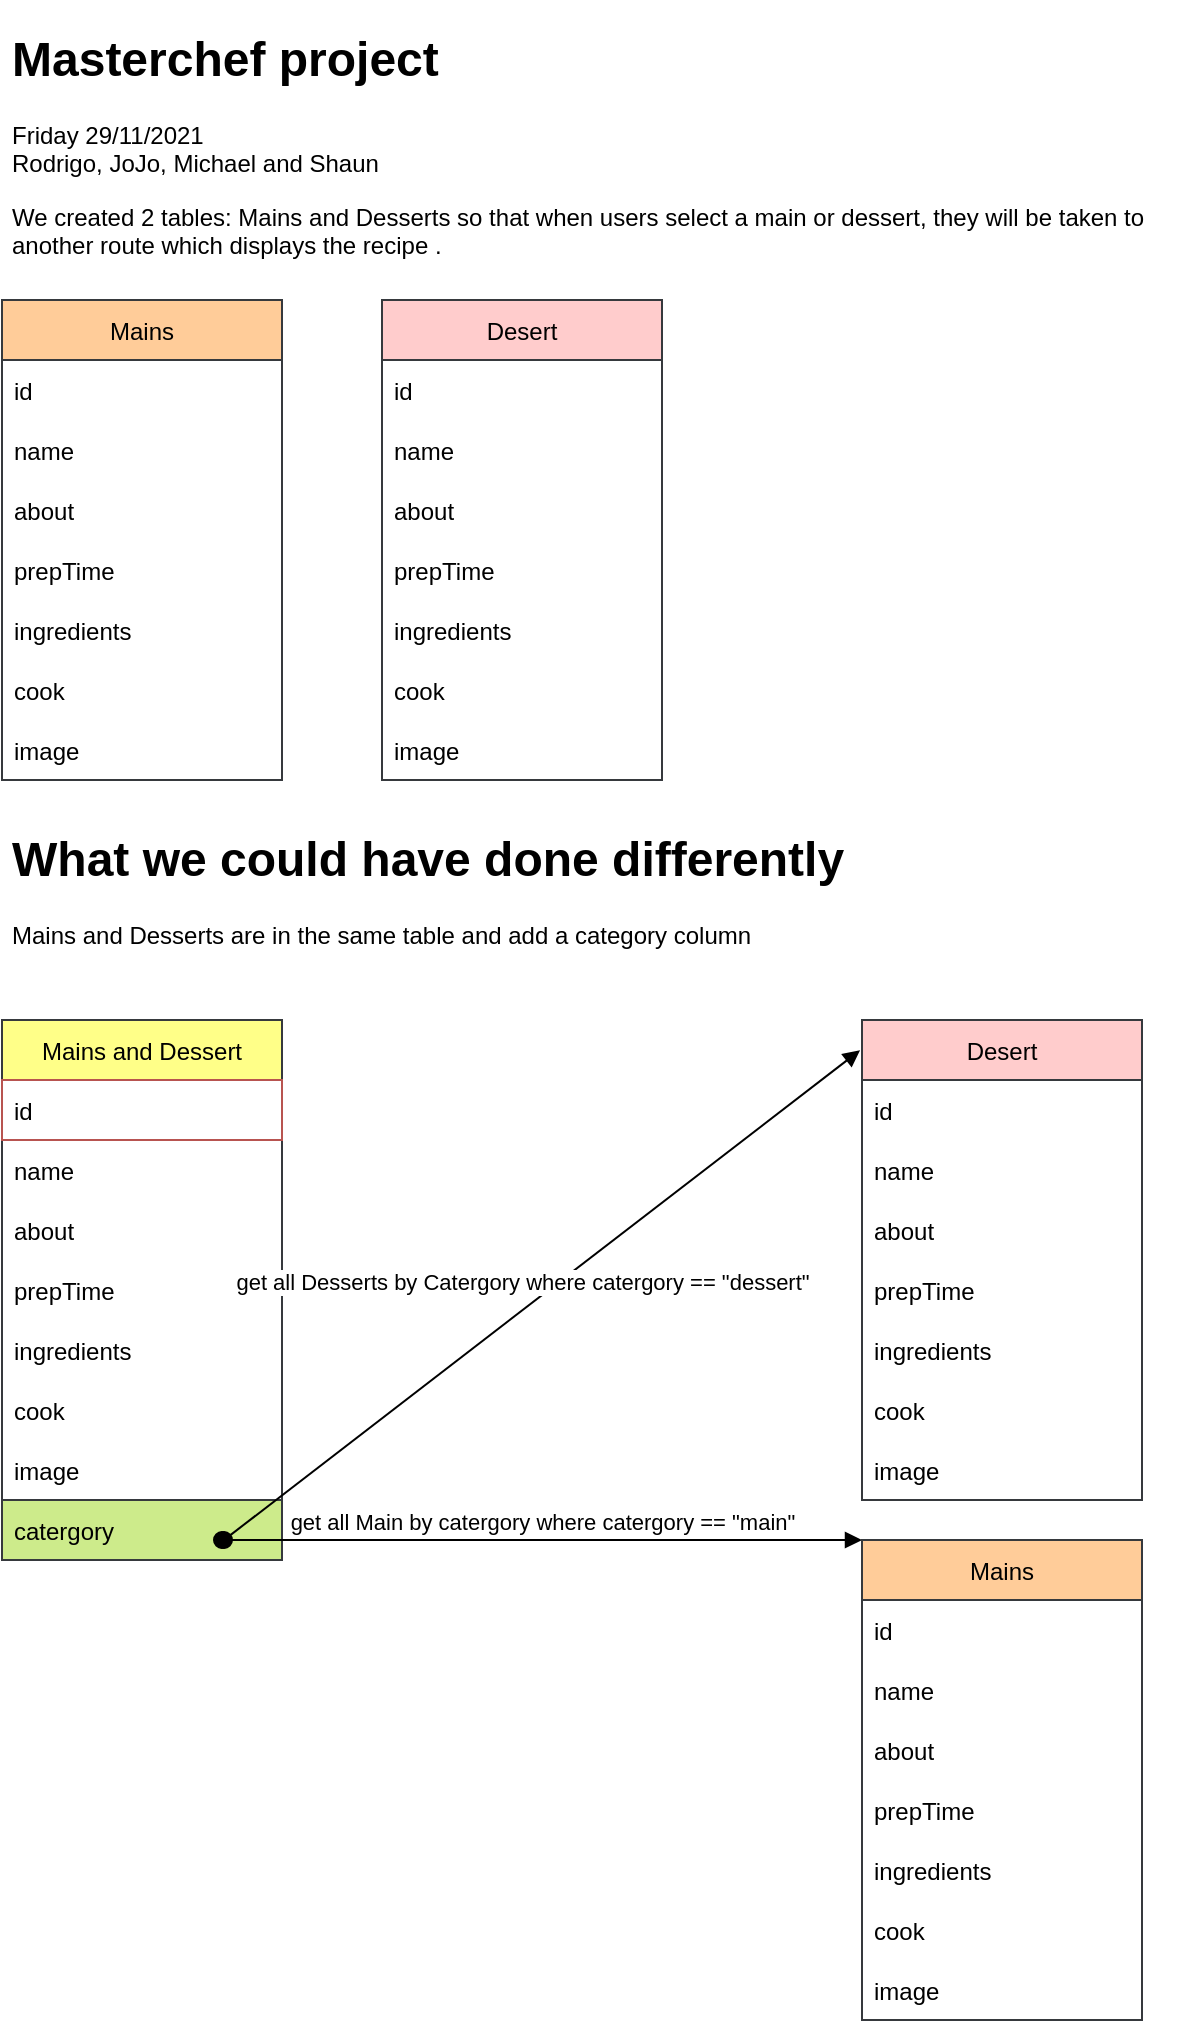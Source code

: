 <mxfile version="15.5.9" type="github">
  <diagram id="C5RBs43oDa-KdzZeNtuy" name="Page-1">
    <mxGraphModel dx="1917" dy="2059" grid="1" gridSize="10" guides="1" tooltips="1" connect="1" arrows="1" fold="1" page="1" pageScale="1" pageWidth="827" pageHeight="1169" math="0" shadow="0">
      <root>
        <mxCell id="WIyWlLk6GJQsqaUBKTNV-0" />
        <mxCell id="WIyWlLk6GJQsqaUBKTNV-1" parent="WIyWlLk6GJQsqaUBKTNV-0" />
        <mxCell id="fcAdkuJn_rCmt_CIeAjP-3" value="&lt;h1&gt;Masterchef project&lt;/h1&gt;&lt;div&gt;Friday 29/11/2021&lt;/div&gt;&lt;div&gt;Rodrigo, JoJo, Michael and Shaun&lt;br&gt;&lt;/div&gt;&lt;p&gt;We created 2 tables: Mains and Desserts so that when users select a main or dessert, they will be taken to another route which displays the recipe .&lt;/p&gt;" style="text;html=1;strokeColor=none;fillColor=none;spacing=5;spacingTop=-20;whiteSpace=wrap;overflow=hidden;rounded=0;" vertex="1" parent="WIyWlLk6GJQsqaUBKTNV-1">
          <mxGeometry x="170" y="-30" width="590" height="120" as="geometry" />
        </mxCell>
        <mxCell id="fcAdkuJn_rCmt_CIeAjP-4" value="Mains" style="swimlane;fontStyle=0;childLayout=stackLayout;horizontal=1;startSize=30;horizontalStack=0;resizeParent=1;resizeParentMax=0;resizeLast=0;collapsible=1;marginBottom=0;fillColor=#ffcc99;strokeColor=#36393d;" vertex="1" parent="WIyWlLk6GJQsqaUBKTNV-1">
          <mxGeometry x="170" y="110" width="140" height="240" as="geometry" />
        </mxCell>
        <mxCell id="fcAdkuJn_rCmt_CIeAjP-5" value="id" style="text;strokeColor=none;fillColor=none;align=left;verticalAlign=middle;spacingLeft=4;spacingRight=4;overflow=hidden;points=[[0,0.5],[1,0.5]];portConstraint=eastwest;rotatable=0;" vertex="1" parent="fcAdkuJn_rCmt_CIeAjP-4">
          <mxGeometry y="30" width="140" height="30" as="geometry" />
        </mxCell>
        <mxCell id="fcAdkuJn_rCmt_CIeAjP-6" value="name" style="text;strokeColor=none;fillColor=none;align=left;verticalAlign=middle;spacingLeft=4;spacingRight=4;overflow=hidden;points=[[0,0.5],[1,0.5]];portConstraint=eastwest;rotatable=0;" vertex="1" parent="fcAdkuJn_rCmt_CIeAjP-4">
          <mxGeometry y="60" width="140" height="30" as="geometry" />
        </mxCell>
        <mxCell id="fcAdkuJn_rCmt_CIeAjP-7" value="about" style="text;strokeColor=none;fillColor=none;align=left;verticalAlign=middle;spacingLeft=4;spacingRight=4;overflow=hidden;points=[[0,0.5],[1,0.5]];portConstraint=eastwest;rotatable=0;" vertex="1" parent="fcAdkuJn_rCmt_CIeAjP-4">
          <mxGeometry y="90" width="140" height="30" as="geometry" />
        </mxCell>
        <mxCell id="fcAdkuJn_rCmt_CIeAjP-9" value="prepTime" style="text;strokeColor=none;fillColor=none;align=left;verticalAlign=middle;spacingLeft=4;spacingRight=4;overflow=hidden;points=[[0,0.5],[1,0.5]];portConstraint=eastwest;rotatable=0;" vertex="1" parent="fcAdkuJn_rCmt_CIeAjP-4">
          <mxGeometry y="120" width="140" height="30" as="geometry" />
        </mxCell>
        <mxCell id="fcAdkuJn_rCmt_CIeAjP-14" value="ingredients" style="text;strokeColor=none;fillColor=none;align=left;verticalAlign=middle;spacingLeft=4;spacingRight=4;overflow=hidden;points=[[0,0.5],[1,0.5]];portConstraint=eastwest;rotatable=0;" vertex="1" parent="fcAdkuJn_rCmt_CIeAjP-4">
          <mxGeometry y="150" width="140" height="30" as="geometry" />
        </mxCell>
        <mxCell id="fcAdkuJn_rCmt_CIeAjP-13" value="cook" style="text;strokeColor=none;fillColor=none;align=left;verticalAlign=middle;spacingLeft=4;spacingRight=4;overflow=hidden;points=[[0,0.5],[1,0.5]];portConstraint=eastwest;rotatable=0;" vertex="1" parent="fcAdkuJn_rCmt_CIeAjP-4">
          <mxGeometry y="180" width="140" height="30" as="geometry" />
        </mxCell>
        <mxCell id="fcAdkuJn_rCmt_CIeAjP-12" value="image" style="text;strokeColor=none;fillColor=none;align=left;verticalAlign=middle;spacingLeft=4;spacingRight=4;overflow=hidden;points=[[0,0.5],[1,0.5]];portConstraint=eastwest;rotatable=0;" vertex="1" parent="fcAdkuJn_rCmt_CIeAjP-4">
          <mxGeometry y="210" width="140" height="30" as="geometry" />
        </mxCell>
        <mxCell id="fcAdkuJn_rCmt_CIeAjP-15" value="Desert" style="swimlane;fontStyle=0;childLayout=stackLayout;horizontal=1;startSize=30;horizontalStack=0;resizeParent=1;resizeParentMax=0;resizeLast=0;collapsible=1;marginBottom=0;fillColor=#ffcccc;strokeColor=#36393d;" vertex="1" parent="WIyWlLk6GJQsqaUBKTNV-1">
          <mxGeometry x="360" y="110" width="140" height="240" as="geometry" />
        </mxCell>
        <mxCell id="fcAdkuJn_rCmt_CIeAjP-16" value="id" style="text;strokeColor=none;fillColor=none;align=left;verticalAlign=middle;spacingLeft=4;spacingRight=4;overflow=hidden;points=[[0,0.5],[1,0.5]];portConstraint=eastwest;rotatable=0;" vertex="1" parent="fcAdkuJn_rCmt_CIeAjP-15">
          <mxGeometry y="30" width="140" height="30" as="geometry" />
        </mxCell>
        <mxCell id="fcAdkuJn_rCmt_CIeAjP-17" value="name" style="text;strokeColor=none;fillColor=none;align=left;verticalAlign=middle;spacingLeft=4;spacingRight=4;overflow=hidden;points=[[0,0.5],[1,0.5]];portConstraint=eastwest;rotatable=0;" vertex="1" parent="fcAdkuJn_rCmt_CIeAjP-15">
          <mxGeometry y="60" width="140" height="30" as="geometry" />
        </mxCell>
        <mxCell id="fcAdkuJn_rCmt_CIeAjP-18" value="about" style="text;strokeColor=none;fillColor=none;align=left;verticalAlign=middle;spacingLeft=4;spacingRight=4;overflow=hidden;points=[[0,0.5],[1,0.5]];portConstraint=eastwest;rotatable=0;" vertex="1" parent="fcAdkuJn_rCmt_CIeAjP-15">
          <mxGeometry y="90" width="140" height="30" as="geometry" />
        </mxCell>
        <mxCell id="fcAdkuJn_rCmt_CIeAjP-19" value="prepTime" style="text;strokeColor=none;fillColor=none;align=left;verticalAlign=middle;spacingLeft=4;spacingRight=4;overflow=hidden;points=[[0,0.5],[1,0.5]];portConstraint=eastwest;rotatable=0;" vertex="1" parent="fcAdkuJn_rCmt_CIeAjP-15">
          <mxGeometry y="120" width="140" height="30" as="geometry" />
        </mxCell>
        <mxCell id="fcAdkuJn_rCmt_CIeAjP-20" value="ingredients" style="text;strokeColor=none;fillColor=none;align=left;verticalAlign=middle;spacingLeft=4;spacingRight=4;overflow=hidden;points=[[0,0.5],[1,0.5]];portConstraint=eastwest;rotatable=0;" vertex="1" parent="fcAdkuJn_rCmt_CIeAjP-15">
          <mxGeometry y="150" width="140" height="30" as="geometry" />
        </mxCell>
        <mxCell id="fcAdkuJn_rCmt_CIeAjP-21" value="cook" style="text;strokeColor=none;fillColor=none;align=left;verticalAlign=middle;spacingLeft=4;spacingRight=4;overflow=hidden;points=[[0,0.5],[1,0.5]];portConstraint=eastwest;rotatable=0;" vertex="1" parent="fcAdkuJn_rCmt_CIeAjP-15">
          <mxGeometry y="180" width="140" height="30" as="geometry" />
        </mxCell>
        <mxCell id="fcAdkuJn_rCmt_CIeAjP-22" value="image" style="text;strokeColor=none;fillColor=none;align=left;verticalAlign=middle;spacingLeft=4;spacingRight=4;overflow=hidden;points=[[0,0.5],[1,0.5]];portConstraint=eastwest;rotatable=0;" vertex="1" parent="fcAdkuJn_rCmt_CIeAjP-15">
          <mxGeometry y="210" width="140" height="30" as="geometry" />
        </mxCell>
        <mxCell id="fcAdkuJn_rCmt_CIeAjP-23" value="&lt;h1&gt;What we could have done differently&lt;br&gt;&lt;/h1&gt;Mains and Desserts are in the same table and add a category column&amp;nbsp; " style="text;html=1;strokeColor=none;fillColor=none;spacing=5;spacingTop=-20;whiteSpace=wrap;overflow=hidden;rounded=0;" vertex="1" parent="WIyWlLk6GJQsqaUBKTNV-1">
          <mxGeometry x="170" y="370" width="590" height="80" as="geometry" />
        </mxCell>
        <mxCell id="fcAdkuJn_rCmt_CIeAjP-27" value="Mains and Dessert" style="swimlane;fontStyle=0;childLayout=stackLayout;horizontal=1;startSize=30;horizontalStack=0;resizeParent=1;resizeParentMax=0;resizeLast=0;collapsible=1;marginBottom=0;fillColor=#ffff88;strokeColor=#36393d;" vertex="1" parent="WIyWlLk6GJQsqaUBKTNV-1">
          <mxGeometry x="170" y="470" width="140" height="270" as="geometry" />
        </mxCell>
        <mxCell id="fcAdkuJn_rCmt_CIeAjP-28" value="id" style="text;strokeColor=#b85450;fillColor=none;align=left;verticalAlign=middle;spacingLeft=4;spacingRight=4;overflow=hidden;points=[[0,0.5],[1,0.5]];portConstraint=eastwest;rotatable=0;" vertex="1" parent="fcAdkuJn_rCmt_CIeAjP-27">
          <mxGeometry y="30" width="140" height="30" as="geometry" />
        </mxCell>
        <mxCell id="fcAdkuJn_rCmt_CIeAjP-29" value="name" style="text;strokeColor=none;fillColor=none;align=left;verticalAlign=middle;spacingLeft=4;spacingRight=4;overflow=hidden;points=[[0,0.5],[1,0.5]];portConstraint=eastwest;rotatable=0;" vertex="1" parent="fcAdkuJn_rCmt_CIeAjP-27">
          <mxGeometry y="60" width="140" height="30" as="geometry" />
        </mxCell>
        <mxCell id="fcAdkuJn_rCmt_CIeAjP-30" value="about" style="text;strokeColor=none;fillColor=none;align=left;verticalAlign=middle;spacingLeft=4;spacingRight=4;overflow=hidden;points=[[0,0.5],[1,0.5]];portConstraint=eastwest;rotatable=0;" vertex="1" parent="fcAdkuJn_rCmt_CIeAjP-27">
          <mxGeometry y="90" width="140" height="30" as="geometry" />
        </mxCell>
        <mxCell id="fcAdkuJn_rCmt_CIeAjP-31" value="prepTime" style="text;strokeColor=none;fillColor=none;align=left;verticalAlign=middle;spacingLeft=4;spacingRight=4;overflow=hidden;points=[[0,0.5],[1,0.5]];portConstraint=eastwest;rotatable=0;" vertex="1" parent="fcAdkuJn_rCmt_CIeAjP-27">
          <mxGeometry y="120" width="140" height="30" as="geometry" />
        </mxCell>
        <mxCell id="fcAdkuJn_rCmt_CIeAjP-32" value="ingredients" style="text;strokeColor=none;fillColor=none;align=left;verticalAlign=middle;spacingLeft=4;spacingRight=4;overflow=hidden;points=[[0,0.5],[1,0.5]];portConstraint=eastwest;rotatable=0;" vertex="1" parent="fcAdkuJn_rCmt_CIeAjP-27">
          <mxGeometry y="150" width="140" height="30" as="geometry" />
        </mxCell>
        <mxCell id="fcAdkuJn_rCmt_CIeAjP-33" value="cook" style="text;strokeColor=none;fillColor=none;align=left;verticalAlign=middle;spacingLeft=4;spacingRight=4;overflow=hidden;points=[[0,0.5],[1,0.5]];portConstraint=eastwest;rotatable=0;" vertex="1" parent="fcAdkuJn_rCmt_CIeAjP-27">
          <mxGeometry y="180" width="140" height="30" as="geometry" />
        </mxCell>
        <mxCell id="fcAdkuJn_rCmt_CIeAjP-34" value="image" style="text;strokeColor=none;fillColor=none;align=left;verticalAlign=middle;spacingLeft=4;spacingRight=4;overflow=hidden;points=[[0,0.5],[1,0.5]];portConstraint=eastwest;rotatable=0;" vertex="1" parent="fcAdkuJn_rCmt_CIeAjP-27">
          <mxGeometry y="210" width="140" height="30" as="geometry" />
        </mxCell>
        <mxCell id="fcAdkuJn_rCmt_CIeAjP-35" value="catergory" style="text;strokeColor=#36393d;fillColor=#cdeb8b;align=left;verticalAlign=middle;spacingLeft=4;spacingRight=4;overflow=hidden;points=[[0,0.5],[1,0.5]];portConstraint=eastwest;rotatable=0;" vertex="1" parent="fcAdkuJn_rCmt_CIeAjP-27">
          <mxGeometry y="240" width="140" height="30" as="geometry" />
        </mxCell>
        <mxCell id="fcAdkuJn_rCmt_CIeAjP-37" value="get all Main by catergory where catergory == &quot;main&quot; " style="html=1;verticalAlign=bottom;startArrow=oval;startFill=1;endArrow=block;startSize=8;rounded=0;" edge="1" parent="fcAdkuJn_rCmt_CIeAjP-27">
          <mxGeometry width="60" relative="1" as="geometry">
            <mxPoint x="110" y="260" as="sourcePoint" />
            <mxPoint x="430" y="260" as="targetPoint" />
          </mxGeometry>
        </mxCell>
        <mxCell id="fcAdkuJn_rCmt_CIeAjP-38" value="Mains" style="swimlane;fontStyle=0;childLayout=stackLayout;horizontal=1;startSize=30;horizontalStack=0;resizeParent=1;resizeParentMax=0;resizeLast=0;collapsible=1;marginBottom=0;fillColor=#ffcc99;strokeColor=#36393d;" vertex="1" parent="WIyWlLk6GJQsqaUBKTNV-1">
          <mxGeometry x="600" y="730" width="140" height="240" as="geometry" />
        </mxCell>
        <mxCell id="fcAdkuJn_rCmt_CIeAjP-39" value="id" style="text;strokeColor=none;fillColor=none;align=left;verticalAlign=middle;spacingLeft=4;spacingRight=4;overflow=hidden;points=[[0,0.5],[1,0.5]];portConstraint=eastwest;rotatable=0;" vertex="1" parent="fcAdkuJn_rCmt_CIeAjP-38">
          <mxGeometry y="30" width="140" height="30" as="geometry" />
        </mxCell>
        <mxCell id="fcAdkuJn_rCmt_CIeAjP-40" value="name" style="text;strokeColor=none;fillColor=none;align=left;verticalAlign=middle;spacingLeft=4;spacingRight=4;overflow=hidden;points=[[0,0.5],[1,0.5]];portConstraint=eastwest;rotatable=0;" vertex="1" parent="fcAdkuJn_rCmt_CIeAjP-38">
          <mxGeometry y="60" width="140" height="30" as="geometry" />
        </mxCell>
        <mxCell id="fcAdkuJn_rCmt_CIeAjP-41" value="about" style="text;strokeColor=none;fillColor=none;align=left;verticalAlign=middle;spacingLeft=4;spacingRight=4;overflow=hidden;points=[[0,0.5],[1,0.5]];portConstraint=eastwest;rotatable=0;" vertex="1" parent="fcAdkuJn_rCmt_CIeAjP-38">
          <mxGeometry y="90" width="140" height="30" as="geometry" />
        </mxCell>
        <mxCell id="fcAdkuJn_rCmt_CIeAjP-42" value="prepTime" style="text;strokeColor=none;fillColor=none;align=left;verticalAlign=middle;spacingLeft=4;spacingRight=4;overflow=hidden;points=[[0,0.5],[1,0.5]];portConstraint=eastwest;rotatable=0;" vertex="1" parent="fcAdkuJn_rCmt_CIeAjP-38">
          <mxGeometry y="120" width="140" height="30" as="geometry" />
        </mxCell>
        <mxCell id="fcAdkuJn_rCmt_CIeAjP-43" value="ingredients" style="text;strokeColor=none;fillColor=none;align=left;verticalAlign=middle;spacingLeft=4;spacingRight=4;overflow=hidden;points=[[0,0.5],[1,0.5]];portConstraint=eastwest;rotatable=0;" vertex="1" parent="fcAdkuJn_rCmt_CIeAjP-38">
          <mxGeometry y="150" width="140" height="30" as="geometry" />
        </mxCell>
        <mxCell id="fcAdkuJn_rCmt_CIeAjP-44" value="cook" style="text;strokeColor=none;fillColor=none;align=left;verticalAlign=middle;spacingLeft=4;spacingRight=4;overflow=hidden;points=[[0,0.5],[1,0.5]];portConstraint=eastwest;rotatable=0;" vertex="1" parent="fcAdkuJn_rCmt_CIeAjP-38">
          <mxGeometry y="180" width="140" height="30" as="geometry" />
        </mxCell>
        <mxCell id="fcAdkuJn_rCmt_CIeAjP-45" value="image" style="text;strokeColor=none;fillColor=none;align=left;verticalAlign=middle;spacingLeft=4;spacingRight=4;overflow=hidden;points=[[0,0.5],[1,0.5]];portConstraint=eastwest;rotatable=0;" vertex="1" parent="fcAdkuJn_rCmt_CIeAjP-38">
          <mxGeometry y="210" width="140" height="30" as="geometry" />
        </mxCell>
        <mxCell id="fcAdkuJn_rCmt_CIeAjP-48" value="get all Desserts by Catergory where catergory == &quot;dessert&quot;" style="html=1;verticalAlign=bottom;startArrow=oval;startFill=1;endArrow=block;startSize=8;rounded=0;shadow=0;sketch=0;entryX=-0.014;entryY=0.063;entryDx=0;entryDy=0;entryPerimeter=0;" edge="1" parent="WIyWlLk6GJQsqaUBKTNV-1">
          <mxGeometry x="-0.047" y="4" width="60" relative="1" as="geometry">
            <mxPoint x="281" y="730" as="sourcePoint" />
            <mxPoint x="599.04" y="485.12" as="targetPoint" />
            <mxPoint as="offset" />
          </mxGeometry>
        </mxCell>
        <mxCell id="fcAdkuJn_rCmt_CIeAjP-50" value="Desert" style="swimlane;fontStyle=0;childLayout=stackLayout;horizontal=1;startSize=30;horizontalStack=0;resizeParent=1;resizeParentMax=0;resizeLast=0;collapsible=1;marginBottom=0;fillColor=#ffcccc;strokeColor=#36393d;" vertex="1" parent="WIyWlLk6GJQsqaUBKTNV-1">
          <mxGeometry x="600" y="470" width="140" height="240" as="geometry" />
        </mxCell>
        <mxCell id="fcAdkuJn_rCmt_CIeAjP-51" value="id" style="text;strokeColor=none;fillColor=none;align=left;verticalAlign=middle;spacingLeft=4;spacingRight=4;overflow=hidden;points=[[0,0.5],[1,0.5]];portConstraint=eastwest;rotatable=0;" vertex="1" parent="fcAdkuJn_rCmt_CIeAjP-50">
          <mxGeometry y="30" width="140" height="30" as="geometry" />
        </mxCell>
        <mxCell id="fcAdkuJn_rCmt_CIeAjP-52" value="name" style="text;strokeColor=none;fillColor=none;align=left;verticalAlign=middle;spacingLeft=4;spacingRight=4;overflow=hidden;points=[[0,0.5],[1,0.5]];portConstraint=eastwest;rotatable=0;" vertex="1" parent="fcAdkuJn_rCmt_CIeAjP-50">
          <mxGeometry y="60" width="140" height="30" as="geometry" />
        </mxCell>
        <mxCell id="fcAdkuJn_rCmt_CIeAjP-53" value="about" style="text;strokeColor=none;fillColor=none;align=left;verticalAlign=middle;spacingLeft=4;spacingRight=4;overflow=hidden;points=[[0,0.5],[1,0.5]];portConstraint=eastwest;rotatable=0;" vertex="1" parent="fcAdkuJn_rCmt_CIeAjP-50">
          <mxGeometry y="90" width="140" height="30" as="geometry" />
        </mxCell>
        <mxCell id="fcAdkuJn_rCmt_CIeAjP-54" value="prepTime" style="text;strokeColor=none;fillColor=none;align=left;verticalAlign=middle;spacingLeft=4;spacingRight=4;overflow=hidden;points=[[0,0.5],[1,0.5]];portConstraint=eastwest;rotatable=0;" vertex="1" parent="fcAdkuJn_rCmt_CIeAjP-50">
          <mxGeometry y="120" width="140" height="30" as="geometry" />
        </mxCell>
        <mxCell id="fcAdkuJn_rCmt_CIeAjP-55" value="ingredients" style="text;strokeColor=none;fillColor=none;align=left;verticalAlign=middle;spacingLeft=4;spacingRight=4;overflow=hidden;points=[[0,0.5],[1,0.5]];portConstraint=eastwest;rotatable=0;" vertex="1" parent="fcAdkuJn_rCmt_CIeAjP-50">
          <mxGeometry y="150" width="140" height="30" as="geometry" />
        </mxCell>
        <mxCell id="fcAdkuJn_rCmt_CIeAjP-56" value="cook" style="text;strokeColor=none;fillColor=none;align=left;verticalAlign=middle;spacingLeft=4;spacingRight=4;overflow=hidden;points=[[0,0.5],[1,0.5]];portConstraint=eastwest;rotatable=0;" vertex="1" parent="fcAdkuJn_rCmt_CIeAjP-50">
          <mxGeometry y="180" width="140" height="30" as="geometry" />
        </mxCell>
        <mxCell id="fcAdkuJn_rCmt_CIeAjP-57" value="image" style="text;strokeColor=none;fillColor=none;align=left;verticalAlign=middle;spacingLeft=4;spacingRight=4;overflow=hidden;points=[[0,0.5],[1,0.5]];portConstraint=eastwest;rotatable=0;" vertex="1" parent="fcAdkuJn_rCmt_CIeAjP-50">
          <mxGeometry y="210" width="140" height="30" as="geometry" />
        </mxCell>
      </root>
    </mxGraphModel>
  </diagram>
</mxfile>
